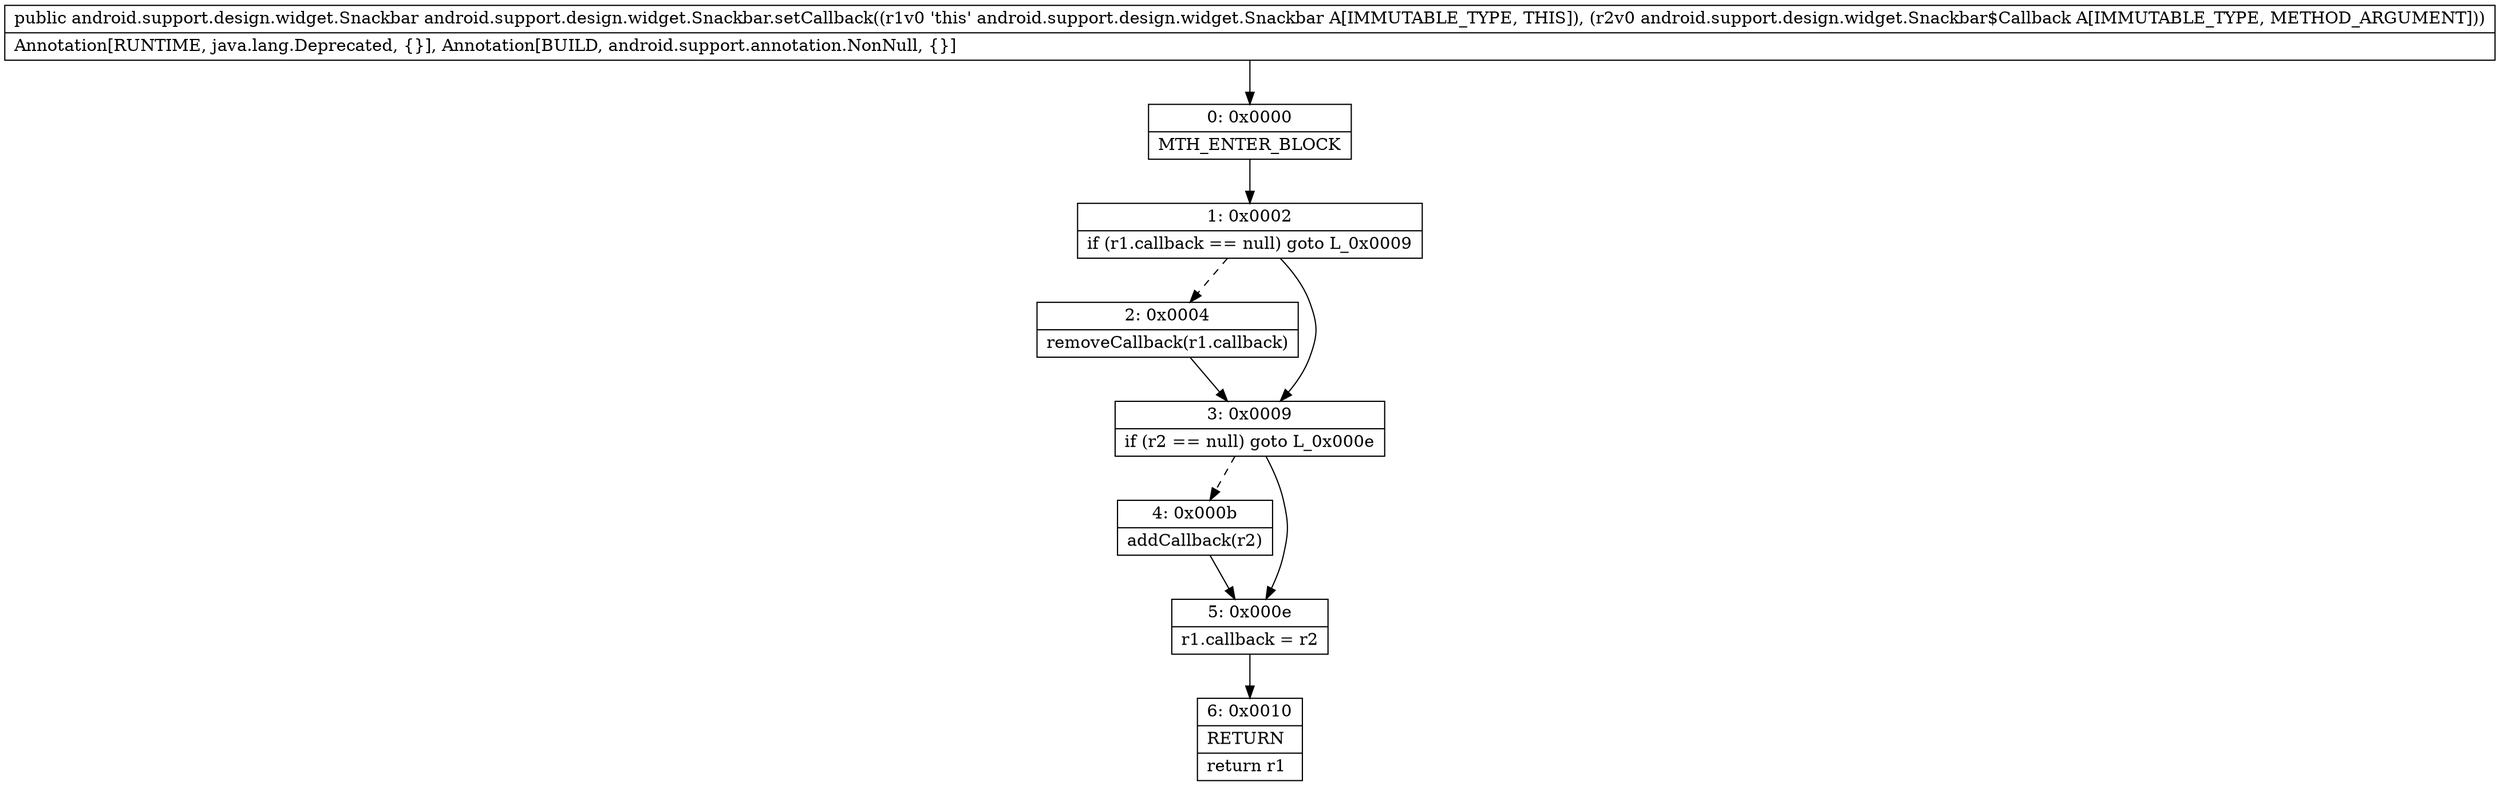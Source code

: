 digraph "CFG forandroid.support.design.widget.Snackbar.setCallback(Landroid\/support\/design\/widget\/Snackbar$Callback;)Landroid\/support\/design\/widget\/Snackbar;" {
Node_0 [shape=record,label="{0\:\ 0x0000|MTH_ENTER_BLOCK\l}"];
Node_1 [shape=record,label="{1\:\ 0x0002|if (r1.callback == null) goto L_0x0009\l}"];
Node_2 [shape=record,label="{2\:\ 0x0004|removeCallback(r1.callback)\l}"];
Node_3 [shape=record,label="{3\:\ 0x0009|if (r2 == null) goto L_0x000e\l}"];
Node_4 [shape=record,label="{4\:\ 0x000b|addCallback(r2)\l}"];
Node_5 [shape=record,label="{5\:\ 0x000e|r1.callback = r2\l}"];
Node_6 [shape=record,label="{6\:\ 0x0010|RETURN\l|return r1\l}"];
MethodNode[shape=record,label="{public android.support.design.widget.Snackbar android.support.design.widget.Snackbar.setCallback((r1v0 'this' android.support.design.widget.Snackbar A[IMMUTABLE_TYPE, THIS]), (r2v0 android.support.design.widget.Snackbar$Callback A[IMMUTABLE_TYPE, METHOD_ARGUMENT]))  | Annotation[RUNTIME, java.lang.Deprecated, \{\}], Annotation[BUILD, android.support.annotation.NonNull, \{\}]\l}"];
MethodNode -> Node_0;
Node_0 -> Node_1;
Node_1 -> Node_2[style=dashed];
Node_1 -> Node_3;
Node_2 -> Node_3;
Node_3 -> Node_4[style=dashed];
Node_3 -> Node_5;
Node_4 -> Node_5;
Node_5 -> Node_6;
}

